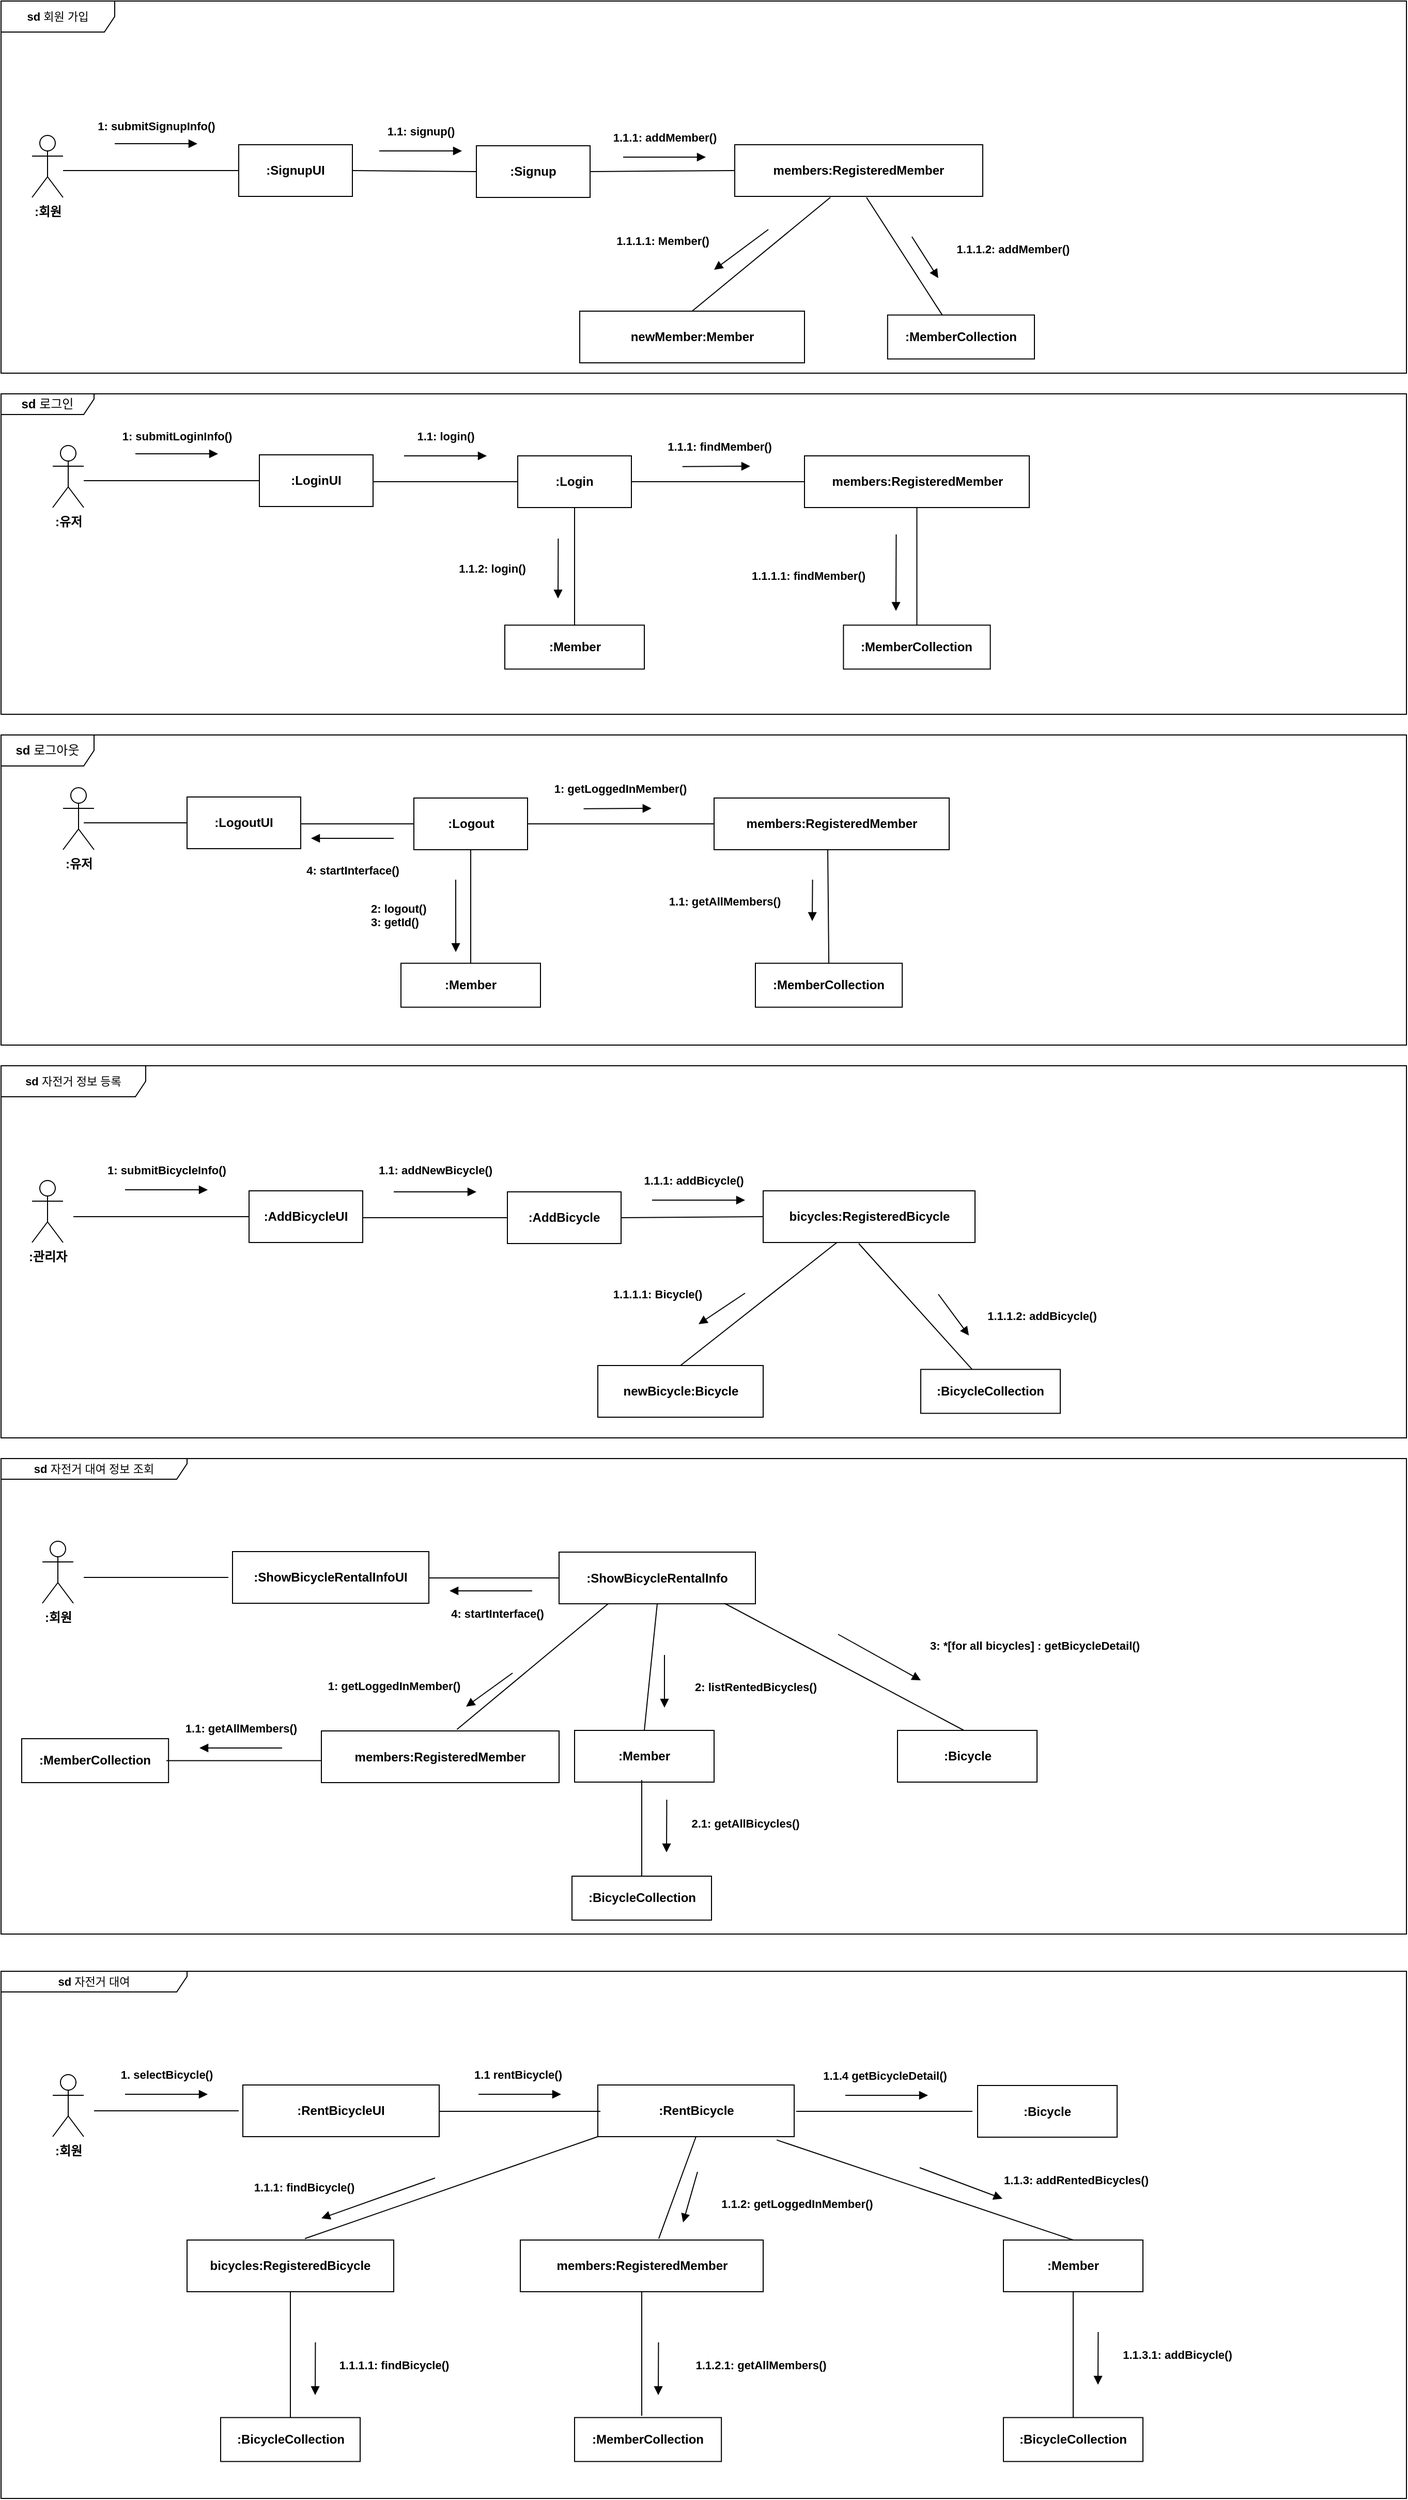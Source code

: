 <mxfile version="27.0.6">
  <diagram name="페이지-1" id="acbt0nLhAi-fUhKICGcB">
    <mxGraphModel dx="1685" dy="775" grid="1" gridSize="10" guides="1" tooltips="1" connect="1" arrows="1" fold="1" page="1" pageScale="1" pageWidth="827" pageHeight="1169" math="0" shadow="0">
      <root>
        <mxCell id="0" />
        <mxCell id="1" parent="0" />
        <mxCell id="moP1IjQAJDg3BQziUJU6-2" value="&lt;font style=&quot;font-size: 11px;&quot;&gt;&lt;b&gt;sd &lt;/b&gt;&lt;font style=&quot;&quot;&gt;회원 가입&lt;/font&gt;&lt;/font&gt;" style="shape=umlFrame;whiteSpace=wrap;html=1;pointerEvents=0;width=110;height=30;" parent="1" vertex="1">
          <mxGeometry x="10" y="30" width="1360" height="360" as="geometry" />
        </mxCell>
        <mxCell id="moP1IjQAJDg3BQziUJU6-4" value="&lt;b&gt;:Signup&lt;/b&gt;" style="html=1;whiteSpace=wrap;" parent="1" vertex="1">
          <mxGeometry x="470" y="170" width="110" height="50" as="geometry" />
        </mxCell>
        <mxCell id="moP1IjQAJDg3BQziUJU6-5" value="&lt;b&gt;:SignupUI&lt;/b&gt;" style="html=1;whiteSpace=wrap;" parent="1" vertex="1">
          <mxGeometry x="240" y="169" width="110" height="50" as="geometry" />
        </mxCell>
        <mxCell id="moP1IjQAJDg3BQziUJU6-6" value="&lt;b&gt;:회원&lt;/b&gt;" style="shape=umlActor;verticalLabelPosition=bottom;verticalAlign=top;html=1;" parent="1" vertex="1">
          <mxGeometry x="40" y="160" width="30" height="60" as="geometry" />
        </mxCell>
        <mxCell id="moP1IjQAJDg3BQziUJU6-9" value="" style="line;strokeWidth=1;fillColor=none;align=left;verticalAlign=middle;spacingTop=-1;spacingLeft=3;spacingRight=3;rotatable=0;labelPosition=right;points=[];portConstraint=eastwest;strokeColor=inherit;" parent="1" vertex="1">
          <mxGeometry x="70" y="190" width="170" height="8" as="geometry" />
        </mxCell>
        <mxCell id="moP1IjQAJDg3BQziUJU6-14" value="&lt;b&gt;1: submitSignupInfo()&lt;/b&gt;" style="html=1;verticalAlign=bottom;endArrow=block;curved=0;rounded=0;" parent="1" edge="1">
          <mxGeometry y="8" width="80" relative="1" as="geometry">
            <mxPoint x="120" y="168" as="sourcePoint" />
            <mxPoint x="200" y="168" as="targetPoint" />
            <mxPoint as="offset" />
          </mxGeometry>
        </mxCell>
        <mxCell id="moP1IjQAJDg3BQziUJU6-16" value="&lt;b&gt;1.1: signup()&lt;/b&gt;" style="html=1;verticalAlign=bottom;endArrow=block;curved=0;rounded=0;" parent="1" edge="1">
          <mxGeometry y="10" width="80" relative="1" as="geometry">
            <mxPoint x="376" y="175" as="sourcePoint" />
            <mxPoint x="456" y="175" as="targetPoint" />
            <mxPoint as="offset" />
          </mxGeometry>
        </mxCell>
        <mxCell id="moP1IjQAJDg3BQziUJU6-27" value="" style="endArrow=none;html=1;rounded=0;exitX=0;exitY=0.5;exitDx=0;exitDy=0;entryX=1;entryY=0.5;entryDx=0;entryDy=0;" parent="1" source="kKvPtTwiiA1jm8snr2tL-1" target="moP1IjQAJDg3BQziUJU6-4" edge="1">
          <mxGeometry width="50" height="50" relative="1" as="geometry">
            <mxPoint x="544.5" y="309" as="sourcePoint" />
            <mxPoint x="544.5" y="219" as="targetPoint" />
          </mxGeometry>
        </mxCell>
        <mxCell id="nvlYyYwGG8XTySucCO5U-1" value="&lt;b&gt;sd&lt;/b&gt; 로그인" style="shape=umlFrame;whiteSpace=wrap;html=1;pointerEvents=0;width=90;height=20;" parent="1" vertex="1">
          <mxGeometry x="10" y="410" width="1360" height="310" as="geometry" />
        </mxCell>
        <mxCell id="nvlYyYwGG8XTySucCO5U-2" value="&lt;b&gt;:Login&lt;/b&gt;" style="html=1;whiteSpace=wrap;" parent="1" vertex="1">
          <mxGeometry x="510" y="470" width="110" height="50" as="geometry" />
        </mxCell>
        <mxCell id="nvlYyYwGG8XTySucCO5U-3" value="&lt;b&gt;:LoginUI&lt;/b&gt;" style="html=1;whiteSpace=wrap;" parent="1" vertex="1">
          <mxGeometry x="260" y="469" width="110" height="50" as="geometry" />
        </mxCell>
        <mxCell id="nvlYyYwGG8XTySucCO5U-4" value="&lt;b&gt;:유저&lt;/b&gt;" style="shape=umlActor;verticalLabelPosition=bottom;verticalAlign=top;html=1;" parent="1" vertex="1">
          <mxGeometry x="60" y="460" width="30" height="60" as="geometry" />
        </mxCell>
        <mxCell id="nvlYyYwGG8XTySucCO5U-5" value="" style="line;strokeWidth=1;fillColor=none;align=left;verticalAlign=middle;spacingTop=-1;spacingLeft=3;spacingRight=3;rotatable=0;labelPosition=right;points=[];portConstraint=eastwest;strokeColor=inherit;" parent="1" vertex="1">
          <mxGeometry x="90" y="490" width="170" height="8" as="geometry" />
        </mxCell>
        <mxCell id="nvlYyYwGG8XTySucCO5U-6" value="" style="line;strokeWidth=1;fillColor=none;align=left;verticalAlign=middle;spacingTop=-1;spacingLeft=3;spacingRight=3;rotatable=0;labelPosition=right;points=[];portConstraint=eastwest;strokeColor=inherit;" parent="1" vertex="1">
          <mxGeometry x="370" y="491" width="140" height="8" as="geometry" />
        </mxCell>
        <mxCell id="nvlYyYwGG8XTySucCO5U-8" value="&lt;b&gt;1: submitLoginInfo()&lt;/b&gt;" style="html=1;verticalAlign=bottom;endArrow=block;curved=0;rounded=0;" parent="1" edge="1">
          <mxGeometry y="8" width="80" relative="1" as="geometry">
            <mxPoint x="140" y="468" as="sourcePoint" />
            <mxPoint x="220" y="468" as="targetPoint" />
            <mxPoint as="offset" />
          </mxGeometry>
        </mxCell>
        <mxCell id="nvlYyYwGG8XTySucCO5U-9" value="&lt;b&gt;1.1: login()&lt;/b&gt;" style="html=1;verticalAlign=bottom;endArrow=block;curved=0;rounded=0;" parent="1" edge="1">
          <mxGeometry y="10" width="80" relative="1" as="geometry">
            <mxPoint x="400" y="470" as="sourcePoint" />
            <mxPoint x="480" y="470" as="targetPoint" />
            <mxPoint as="offset" />
          </mxGeometry>
        </mxCell>
        <mxCell id="nvlYyYwGG8XTySucCO5U-17" value="&lt;b&gt;:Logout&lt;/b&gt;" style="html=1;whiteSpace=wrap;" parent="1" vertex="1">
          <mxGeometry x="409.5" y="801" width="110" height="50" as="geometry" />
        </mxCell>
        <mxCell id="nvlYyYwGG8XTySucCO5U-18" value="&lt;b&gt;:LogoutUI&lt;/b&gt;" style="html=1;whiteSpace=wrap;" parent="1" vertex="1">
          <mxGeometry x="190" y="800" width="110" height="50" as="geometry" />
        </mxCell>
        <mxCell id="nvlYyYwGG8XTySucCO5U-19" value="&lt;b&gt;:유저&lt;/b&gt;" style="shape=umlActor;verticalLabelPosition=bottom;verticalAlign=top;html=1;" parent="1" vertex="1">
          <mxGeometry x="70" y="791" width="30" height="60" as="geometry" />
        </mxCell>
        <mxCell id="nvlYyYwGG8XTySucCO5U-20" value="" style="line;strokeWidth=1;fillColor=none;align=left;verticalAlign=middle;spacingTop=-1;spacingLeft=3;spacingRight=3;rotatable=0;labelPosition=right;points=[];portConstraint=eastwest;strokeColor=inherit;" parent="1" vertex="1">
          <mxGeometry x="90" y="821" width="100" height="8" as="geometry" />
        </mxCell>
        <mxCell id="nvlYyYwGG8XTySucCO5U-21" value="" style="line;strokeWidth=1;fillColor=none;align=left;verticalAlign=middle;spacingTop=-1;spacingLeft=3;spacingRight=3;rotatable=0;labelPosition=right;points=[];portConstraint=eastwest;strokeColor=inherit;" parent="1" vertex="1">
          <mxGeometry x="300" y="822" width="110" height="8" as="geometry" />
        </mxCell>
        <mxCell id="nvlYyYwGG8XTySucCO5U-25" value="&lt;b&gt;sd &lt;/b&gt;로그아웃" style="shape=umlFrame;whiteSpace=wrap;html=1;pointerEvents=0;width=90;height=30;" parent="1" vertex="1">
          <mxGeometry x="10" y="740" width="1360" height="300" as="geometry" />
        </mxCell>
        <mxCell id="nvlYyYwGG8XTySucCO5U-26" value="&lt;font style=&quot;font-size: 11px;&quot;&gt;&lt;b&gt;sd &lt;/b&gt;&lt;font style=&quot;&quot;&gt;자전거 정보 등록&lt;/font&gt;&lt;/font&gt;" style="shape=umlFrame;whiteSpace=wrap;html=1;pointerEvents=0;width=140;height=30;" parent="1" vertex="1">
          <mxGeometry x="10" y="1060" width="1360" height="360" as="geometry" />
        </mxCell>
        <mxCell id="nvlYyYwGG8XTySucCO5U-27" value="&lt;b&gt;:AddBicycle&lt;/b&gt;" style="html=1;whiteSpace=wrap;" parent="1" vertex="1">
          <mxGeometry x="500" y="1182" width="110" height="50" as="geometry" />
        </mxCell>
        <mxCell id="nvlYyYwGG8XTySucCO5U-28" value="&lt;b&gt;:AddBicycleUI&lt;/b&gt;" style="html=1;whiteSpace=wrap;" parent="1" vertex="1">
          <mxGeometry x="250" y="1181" width="110" height="50" as="geometry" />
        </mxCell>
        <mxCell id="nvlYyYwGG8XTySucCO5U-29" value="" style="line;strokeWidth=1;fillColor=none;align=left;verticalAlign=middle;spacingTop=-1;spacingLeft=3;spacingRight=3;rotatable=0;labelPosition=right;points=[];portConstraint=eastwest;strokeColor=inherit;" parent="1" vertex="1">
          <mxGeometry x="80" y="1202" width="170" height="8" as="geometry" />
        </mxCell>
        <mxCell id="nvlYyYwGG8XTySucCO5U-30" value="" style="line;strokeWidth=1;fillColor=none;align=left;verticalAlign=middle;spacingTop=-1;spacingLeft=3;spacingRight=3;rotatable=0;labelPosition=right;points=[];portConstraint=eastwest;strokeColor=inherit;" parent="1" vertex="1">
          <mxGeometry x="360" y="1203" width="140" height="8" as="geometry" />
        </mxCell>
        <mxCell id="nvlYyYwGG8XTySucCO5U-32" value="&lt;b&gt;1: submitBicycleInfo()&lt;/b&gt;" style="html=1;verticalAlign=bottom;endArrow=block;curved=0;rounded=0;" parent="1" edge="1">
          <mxGeometry y="10" width="80" relative="1" as="geometry">
            <mxPoint x="130" y="1180" as="sourcePoint" />
            <mxPoint x="210" y="1180" as="targetPoint" />
            <mxPoint as="offset" />
          </mxGeometry>
        </mxCell>
        <mxCell id="nvlYyYwGG8XTySucCO5U-33" value="&lt;b&gt;1.1: addNewBicycle()&lt;/b&gt;" style="html=1;verticalAlign=bottom;endArrow=block;curved=0;rounded=0;" parent="1" edge="1">
          <mxGeometry y="12" width="80" relative="1" as="geometry">
            <mxPoint x="390" y="1182" as="sourcePoint" />
            <mxPoint x="470" y="1182" as="targetPoint" />
            <mxPoint as="offset" />
          </mxGeometry>
        </mxCell>
        <mxCell id="nvlYyYwGG8XTySucCO5U-34" value="" style="endArrow=none;html=1;rounded=0;exitX=0.5;exitY=0;exitDx=0;exitDy=0;entryX=0.354;entryY=0.98;entryDx=0;entryDy=0;entryPerimeter=0;" parent="1" source="nvlYyYwGG8XTySucCO5U-37" target="kKvPtTwiiA1jm8snr2tL-13" edge="1">
          <mxGeometry width="50" height="50" relative="1" as="geometry">
            <mxPoint x="530.0" y="1481.8" as="sourcePoint" />
            <mxPoint x="480" y="1375" as="targetPoint" />
          </mxGeometry>
        </mxCell>
        <mxCell id="nvlYyYwGG8XTySucCO5U-35" value="&lt;b&gt;1.1.1.1: Bicycle()&lt;/b&gt;" style="html=1;verticalAlign=bottom;endArrow=block;curved=0;rounded=0;" parent="1" edge="1">
          <mxGeometry x="1" y="-45" width="80" relative="1" as="geometry">
            <mxPoint x="730" y="1280" as="sourcePoint" />
            <mxPoint x="685" y="1310" as="targetPoint" />
            <mxPoint x="-15" y="17" as="offset" />
          </mxGeometry>
        </mxCell>
        <mxCell id="nvlYyYwGG8XTySucCO5U-36" value="&lt;b&gt;:관리자&lt;/b&gt;" style="shape=umlActor;verticalLabelPosition=bottom;verticalAlign=top;html=1;" parent="1" vertex="1">
          <mxGeometry x="40" y="1171" width="30" height="60" as="geometry" />
        </mxCell>
        <mxCell id="nvlYyYwGG8XTySucCO5U-37" value="&lt;b&gt;newBicycle:Bicycle&lt;/b&gt;" style="html=1;whiteSpace=wrap;" parent="1" vertex="1">
          <mxGeometry x="587.5" y="1350" width="160" height="50" as="geometry" />
        </mxCell>
        <mxCell id="nvlYyYwGG8XTySucCO5U-38" value="&lt;font style=&quot;font-size: 11px;&quot;&gt;&lt;b&gt;sd &lt;/b&gt;&lt;font style=&quot;&quot;&gt;자전거 대여 정보 조회&lt;/font&gt;&lt;/font&gt;" style="shape=umlFrame;whiteSpace=wrap;html=1;pointerEvents=0;width=180;height=20;" parent="1" vertex="1">
          <mxGeometry x="10" y="1440" width="1360" height="460" as="geometry" />
        </mxCell>
        <mxCell id="nvlYyYwGG8XTySucCO5U-39" value="&lt;b&gt;:ShowBicycleRentalInfo&lt;/b&gt;" style="html=1;whiteSpace=wrap;" parent="1" vertex="1">
          <mxGeometry x="550" y="1530.5" width="190" height="50" as="geometry" />
        </mxCell>
        <mxCell id="nvlYyYwGG8XTySucCO5U-40" value="&lt;b&gt;:ShowBicycleRentalInfoUI&lt;/b&gt;" style="html=1;whiteSpace=wrap;" parent="1" vertex="1">
          <mxGeometry x="234" y="1530" width="190" height="50" as="geometry" />
        </mxCell>
        <mxCell id="nvlYyYwGG8XTySucCO5U-41" value="" style="line;strokeWidth=1;fillColor=none;align=left;verticalAlign=middle;spacingTop=-1;spacingLeft=3;spacingRight=3;rotatable=0;labelPosition=right;points=[];portConstraint=eastwest;strokeColor=inherit;" parent="1" vertex="1">
          <mxGeometry x="90" y="1551" width="140" height="8" as="geometry" />
        </mxCell>
        <mxCell id="nvlYyYwGG8XTySucCO5U-42" value="" style="line;strokeWidth=1;fillColor=none;align=left;verticalAlign=middle;spacingTop=-1;spacingLeft=3;spacingRight=3;rotatable=0;labelPosition=right;points=[];portConstraint=eastwest;strokeColor=inherit;" parent="1" vertex="1">
          <mxGeometry x="424" y="1551.5" width="126" height="8" as="geometry" />
        </mxCell>
        <mxCell id="nvlYyYwGG8XTySucCO5U-43" value="&lt;b&gt;4: startInterface()&lt;/b&gt;" style="html=1;verticalAlign=bottom;endArrow=block;curved=0;rounded=0;" parent="1" edge="1">
          <mxGeometry x="-0.15" y="31" width="80" relative="1" as="geometry">
            <mxPoint x="524" y="1568" as="sourcePoint" />
            <mxPoint x="444" y="1568" as="targetPoint" />
            <mxPoint as="offset" />
          </mxGeometry>
        </mxCell>
        <mxCell id="nvlYyYwGG8XTySucCO5U-46" value="" style="endArrow=none;html=1;rounded=0;exitX=0.5;exitY=0;exitDx=0;exitDy=0;entryX=0.842;entryY=0.99;entryDx=0;entryDy=0;entryPerimeter=0;" parent="1" target="nvlYyYwGG8XTySucCO5U-39" edge="1">
          <mxGeometry width="50" height="50" relative="1" as="geometry">
            <mxPoint x="944.66" y="1704.5" as="sourcePoint" />
            <mxPoint x="944.66" y="1604.5" as="targetPoint" />
          </mxGeometry>
        </mxCell>
        <mxCell id="nvlYyYwGG8XTySucCO5U-47" value="&lt;b&gt;3: *[for all bicycles] : getBicycleDetail()&lt;/b&gt;" style="html=1;verticalAlign=bottom;endArrow=block;curved=0;rounded=0;" parent="1" edge="1">
          <mxGeometry x="1" y="113" width="80" relative="1" as="geometry">
            <mxPoint x="820" y="1610" as="sourcePoint" />
            <mxPoint x="900" y="1654.5" as="targetPoint" />
            <mxPoint x="55" y="74" as="offset" />
          </mxGeometry>
        </mxCell>
        <mxCell id="nvlYyYwGG8XTySucCO5U-48" value="&lt;b&gt;:회원&lt;/b&gt;" style="shape=umlActor;verticalLabelPosition=bottom;verticalAlign=top;html=1;" parent="1" vertex="1">
          <mxGeometry x="50" y="1520" width="30" height="60" as="geometry" />
        </mxCell>
        <mxCell id="nvlYyYwGG8XTySucCO5U-49" value="&lt;b&gt;:Bicycle&lt;/b&gt;" style="html=1;whiteSpace=wrap;" parent="1" vertex="1">
          <mxGeometry x="877.5" y="1703" width="135" height="50" as="geometry" />
        </mxCell>
        <mxCell id="4MyRHnNNQHZquPPOq6WB-30" value="&lt;font style=&quot;font-size: 11px;&quot;&gt;&lt;b&gt;sd &lt;/b&gt;&lt;font style=&quot;&quot;&gt;자전거 대여&lt;/font&gt;&lt;/font&gt;" style="shape=umlFrame;whiteSpace=wrap;html=1;pointerEvents=0;width=180;height=20;" parent="1" vertex="1">
          <mxGeometry x="10" y="1936" width="1360" height="510" as="geometry" />
        </mxCell>
        <mxCell id="4MyRHnNNQHZquPPOq6WB-31" value="&lt;b&gt;:RentBicycle&lt;/b&gt;" style="html=1;whiteSpace=wrap;" parent="1" vertex="1">
          <mxGeometry x="587.5" y="2046" width="190" height="50" as="geometry" />
        </mxCell>
        <mxCell id="4MyRHnNNQHZquPPOq6WB-32" value="&lt;b&gt;:RentBicycleUI&lt;/b&gt;" style="html=1;whiteSpace=wrap;" parent="1" vertex="1">
          <mxGeometry x="244" y="2046" width="190" height="50" as="geometry" />
        </mxCell>
        <mxCell id="4MyRHnNNQHZquPPOq6WB-33" value="" style="line;strokeWidth=1;fillColor=none;align=left;verticalAlign=middle;spacingTop=-1;spacingLeft=3;spacingRight=3;rotatable=0;labelPosition=right;points=[];portConstraint=eastwest;strokeColor=inherit;" parent="1" vertex="1">
          <mxGeometry x="100" y="2067" width="140" height="8" as="geometry" />
        </mxCell>
        <mxCell id="4MyRHnNNQHZquPPOq6WB-34" value="" style="line;strokeWidth=1;fillColor=none;align=left;verticalAlign=middle;spacingTop=-1;spacingLeft=3;spacingRight=3;rotatable=0;labelPosition=right;points=[];portConstraint=eastwest;strokeColor=inherit;" parent="1" vertex="1">
          <mxGeometry x="434" y="2067.5" width="156" height="8" as="geometry" />
        </mxCell>
        <mxCell id="4MyRHnNNQHZquPPOq6WB-36" value="" style="endArrow=none;html=1;rounded=0;exitX=0.5;exitY=0;exitDx=0;exitDy=0;entryX=0.911;entryY=1.064;entryDx=0;entryDy=0;entryPerimeter=0;" parent="1" source="4MyRHnNNQHZquPPOq6WB-39" target="4MyRHnNNQHZquPPOq6WB-31" edge="1">
          <mxGeometry width="50" height="50" relative="1" as="geometry">
            <mxPoint x="912.16" y="2196" as="sourcePoint" />
            <mxPoint x="912.16" y="2096" as="targetPoint" />
          </mxGeometry>
        </mxCell>
        <mxCell id="4MyRHnNNQHZquPPOq6WB-38" value="&lt;b&gt;:회원&lt;/b&gt;" style="shape=umlActor;verticalLabelPosition=bottom;verticalAlign=top;html=1;" parent="1" vertex="1">
          <mxGeometry x="60" y="2036" width="30" height="60" as="geometry" />
        </mxCell>
        <mxCell id="4MyRHnNNQHZquPPOq6WB-39" value="&lt;b&gt;:Member&lt;/b&gt;" style="html=1;whiteSpace=wrap;" parent="1" vertex="1">
          <mxGeometry x="980" y="2196" width="135" height="50" as="geometry" />
        </mxCell>
        <mxCell id="4MyRHnNNQHZquPPOq6WB-41" value="&lt;b&gt;1. selectBicycle()&lt;/b&gt;" style="html=1;verticalAlign=bottom;endArrow=block;curved=0;rounded=0;" parent="1" edge="1">
          <mxGeometry y="10" width="80" relative="1" as="geometry">
            <mxPoint x="130" y="2055" as="sourcePoint" />
            <mxPoint x="210" y="2055" as="targetPoint" />
            <mxPoint as="offset" />
          </mxGeometry>
        </mxCell>
        <mxCell id="4MyRHnNNQHZquPPOq6WB-42" value="&lt;b&gt;1.1 rentBicycle()&lt;/b&gt;" style="html=1;verticalAlign=bottom;endArrow=block;curved=0;rounded=0;" parent="1" edge="1">
          <mxGeometry x="-0.05" y="10" width="80" relative="1" as="geometry">
            <mxPoint x="472" y="2055" as="sourcePoint" />
            <mxPoint x="552" y="2055" as="targetPoint" />
            <mxPoint as="offset" />
          </mxGeometry>
        </mxCell>
        <mxCell id="4MyRHnNNQHZquPPOq6WB-43" value="&lt;b&gt;1.1.3: addRentedBicycles()&lt;/b&gt;" style="html=1;verticalAlign=bottom;endArrow=block;curved=0;rounded=0;" parent="1" edge="1">
          <mxGeometry x="1" y="72" width="80" relative="1" as="geometry">
            <mxPoint x="898.96" y="2126" as="sourcePoint" />
            <mxPoint x="978.96" y="2156" as="targetPoint" />
            <mxPoint x="46" y="58" as="offset" />
          </mxGeometry>
        </mxCell>
        <mxCell id="KVHF5Dy5_9hEab3SbXI--2" value="&lt;b&gt;:Member&lt;/b&gt;" style="html=1;whiteSpace=wrap;" parent="1" vertex="1">
          <mxGeometry x="565" y="1703" width="135" height="50" as="geometry" />
        </mxCell>
        <mxCell id="KVHF5Dy5_9hEab3SbXI--3" value="" style="endArrow=none;html=1;rounded=0;exitX=0.5;exitY=0;exitDx=0;exitDy=0;entryX=0.5;entryY=1;entryDx=0;entryDy=0;" parent="1" source="KVHF5Dy5_9hEab3SbXI--2" target="nvlYyYwGG8XTySucCO5U-39" edge="1">
          <mxGeometry width="50" height="50" relative="1" as="geometry">
            <mxPoint x="890" y="1703" as="sourcePoint" />
            <mxPoint x="890" y="1604" as="targetPoint" />
          </mxGeometry>
        </mxCell>
        <mxCell id="KVHF5Dy5_9hEab3SbXI--4" value="&lt;b&gt;2: listRentedBicycles()&lt;/b&gt;" style="html=1;verticalAlign=bottom;endArrow=block;curved=0;rounded=0;" parent="1" edge="1">
          <mxGeometry x="0.569" y="88" width="80" relative="1" as="geometry">
            <mxPoint x="652" y="1630" as="sourcePoint" />
            <mxPoint x="652" y="1681" as="targetPoint" />
            <mxPoint as="offset" />
          </mxGeometry>
        </mxCell>
        <mxCell id="KVHF5Dy5_9hEab3SbXI--6" value="&lt;b&gt;members:RegisteredMember&lt;/b&gt;" style="html=1;whiteSpace=wrap;" parent="1" vertex="1">
          <mxGeometry x="512.5" y="2196" width="235" height="50" as="geometry" />
        </mxCell>
        <mxCell id="KVHF5Dy5_9hEab3SbXI--7" value="" style="endArrow=none;html=1;rounded=0;exitX=0.57;exitY=-0.027;exitDx=0;exitDy=0;exitPerimeter=0;entryX=0.5;entryY=1;entryDx=0;entryDy=0;" parent="1" source="KVHF5Dy5_9hEab3SbXI--6" target="4MyRHnNNQHZquPPOq6WB-31" edge="1">
          <mxGeometry width="50" height="50" relative="1" as="geometry">
            <mxPoint x="860" y="2196" as="sourcePoint" />
            <mxPoint x="860" y="2097" as="targetPoint" />
          </mxGeometry>
        </mxCell>
        <mxCell id="KVHF5Dy5_9hEab3SbXI--8" value="&lt;b&gt;1.1.2: getLoggedInMember()&lt;/b&gt;" style="html=1;verticalAlign=bottom;endArrow=block;curved=0;rounded=0;" parent="1" edge="1">
          <mxGeometry x="-0.526" y="103" width="80" relative="1" as="geometry">
            <mxPoint x="684" y="2130" as="sourcePoint" />
            <mxPoint x="670" y="2179" as="targetPoint" />
            <mxPoint as="offset" />
          </mxGeometry>
        </mxCell>
        <mxCell id="CLofnSKexCBnrSgRC7de-2" value="&lt;b&gt;4: startInterface()&lt;/b&gt;" style="html=1;verticalAlign=bottom;endArrow=block;curved=0;rounded=0;" parent="1" edge="1">
          <mxGeometry y="40" width="80" relative="1" as="geometry">
            <mxPoint x="390" y="840" as="sourcePoint" />
            <mxPoint x="310" y="840" as="targetPoint" />
            <mxPoint as="offset" />
          </mxGeometry>
        </mxCell>
        <mxCell id="CLofnSKexCBnrSgRC7de-3" value="" style="endArrow=none;html=1;rounded=0;exitX=0.5;exitY=0;exitDx=0;exitDy=0;entryX=0.5;entryY=1;entryDx=0;entryDy=0;" parent="1" source="CLofnSKexCBnrSgRC7de-5" target="nvlYyYwGG8XTySucCO5U-2" edge="1">
          <mxGeometry width="50" height="50" relative="1" as="geometry">
            <mxPoint x="409.29" y="590" as="sourcePoint" />
            <mxPoint x="409.29" y="520" as="targetPoint" />
          </mxGeometry>
        </mxCell>
        <mxCell id="CLofnSKexCBnrSgRC7de-4" value="&lt;b&gt;1.1.2: login()&lt;/b&gt;" style="html=1;verticalAlign=bottom;endArrow=block;curved=0;rounded=0;" parent="1" edge="1">
          <mxGeometry x="0.318" y="-64" width="80" relative="1" as="geometry">
            <mxPoint x="549.21" y="550" as="sourcePoint" />
            <mxPoint x="549" y="608" as="targetPoint" />
            <mxPoint as="offset" />
          </mxGeometry>
        </mxCell>
        <mxCell id="CLofnSKexCBnrSgRC7de-5" value="&lt;b&gt;:Member&lt;/b&gt;" style="html=1;whiteSpace=wrap;" parent="1" vertex="1">
          <mxGeometry x="497.5" y="633.75" width="135" height="42.5" as="geometry" />
        </mxCell>
        <mxCell id="kKvPtTwiiA1jm8snr2tL-1" value="&lt;b&gt;members:RegisteredMember&lt;/b&gt;" style="html=1;whiteSpace=wrap;" parent="1" vertex="1">
          <mxGeometry x="720" y="169" width="240" height="50" as="geometry" />
        </mxCell>
        <mxCell id="kKvPtTwiiA1jm8snr2tL-6" value="" style="endArrow=none;html=1;rounded=0;exitX=0;exitY=0.5;exitDx=0;exitDy=0;entryX=1;entryY=0.5;entryDx=0;entryDy=0;" parent="1" source="kKvPtTwiiA1jm8snr2tL-7" target="nvlYyYwGG8XTySucCO5U-2" edge="1">
          <mxGeometry width="50" height="50" relative="1" as="geometry">
            <mxPoint x="552.5" y="610" as="sourcePoint" />
            <mxPoint x="552.5" y="520" as="targetPoint" />
          </mxGeometry>
        </mxCell>
        <mxCell id="kKvPtTwiiA1jm8snr2tL-7" value="&lt;b&gt;members:RegisteredMember&lt;/b&gt;" style="html=1;whiteSpace=wrap;" parent="1" vertex="1">
          <mxGeometry x="787.5" y="470" width="217.5" height="50" as="geometry" />
        </mxCell>
        <mxCell id="kKvPtTwiiA1jm8snr2tL-8" value="&lt;b&gt;1.1.1: findMember()&lt;/b&gt;" style="html=1;verticalAlign=bottom;endArrow=block;curved=0;rounded=0;" parent="1" edge="1">
          <mxGeometry x="0.088" y="10" width="80" relative="1" as="geometry">
            <mxPoint x="669.35" y="480.4" as="sourcePoint" />
            <mxPoint x="735" y="480" as="targetPoint" />
            <mxPoint as="offset" />
          </mxGeometry>
        </mxCell>
        <mxCell id="kKvPtTwiiA1jm8snr2tL-9" value="" style="endArrow=none;html=1;rounded=0;exitX=0;exitY=0.5;exitDx=0;exitDy=0;entryX=1;entryY=0.5;entryDx=0;entryDy=0;" parent="1" source="kKvPtTwiiA1jm8snr2tL-10" target="nvlYyYwGG8XTySucCO5U-17" edge="1">
          <mxGeometry width="50" height="50" relative="1" as="geometry">
            <mxPoint x="552.5" y="941" as="sourcePoint" />
            <mxPoint x="552.5" y="851" as="targetPoint" />
          </mxGeometry>
        </mxCell>
        <mxCell id="kKvPtTwiiA1jm8snr2tL-10" value="&lt;b&gt;members:RegisteredMember&lt;/b&gt;" style="html=1;whiteSpace=wrap;" parent="1" vertex="1">
          <mxGeometry x="700" y="801" width="227.5" height="50" as="geometry" />
        </mxCell>
        <mxCell id="kKvPtTwiiA1jm8snr2tL-12" value="" style="endArrow=none;html=1;rounded=0;exitX=0;exitY=0.5;exitDx=0;exitDy=0;entryX=1;entryY=0.5;entryDx=0;entryDy=0;" parent="1" source="kKvPtTwiiA1jm8snr2tL-13" target="nvlYyYwGG8XTySucCO5U-27" edge="1">
          <mxGeometry width="50" height="50" relative="1" as="geometry">
            <mxPoint x="490" y="1330" as="sourcePoint" />
            <mxPoint x="490" y="1240" as="targetPoint" />
          </mxGeometry>
        </mxCell>
        <mxCell id="kKvPtTwiiA1jm8snr2tL-13" value="&lt;b&gt;bicycles:RegisteredBicycle&lt;/b&gt;" style="html=1;whiteSpace=wrap;" parent="1" vertex="1">
          <mxGeometry x="747.5" y="1181" width="205" height="50" as="geometry" />
        </mxCell>
        <mxCell id="kKvPtTwiiA1jm8snr2tL-14" value="&lt;b&gt;1.1.1: addBicycle()&lt;/b&gt;" style="html=1;verticalAlign=bottom;endArrow=block;curved=0;rounded=0;" parent="1" edge="1">
          <mxGeometry x="-0.111" y="10" width="80" relative="1" as="geometry">
            <mxPoint x="640" y="1190" as="sourcePoint" />
            <mxPoint x="730" y="1190" as="targetPoint" />
            <mxPoint as="offset" />
          </mxGeometry>
        </mxCell>
        <mxCell id="kKvPtTwiiA1jm8snr2tL-15" value="&lt;b&gt;bicycles:RegisteredBicycle&lt;/b&gt;" style="html=1;whiteSpace=wrap;" parent="1" vertex="1">
          <mxGeometry x="190" y="2196" width="200" height="50" as="geometry" />
        </mxCell>
        <mxCell id="kKvPtTwiiA1jm8snr2tL-16" value="" style="endArrow=none;html=1;rounded=0;exitX=0.57;exitY=-0.027;exitDx=0;exitDy=0;exitPerimeter=0;entryX=0;entryY=1;entryDx=0;entryDy=0;" parent="1" source="kKvPtTwiiA1jm8snr2tL-15" target="4MyRHnNNQHZquPPOq6WB-31" edge="1">
          <mxGeometry width="50" height="50" relative="1" as="geometry">
            <mxPoint x="490" y="2204" as="sourcePoint" />
            <mxPoint x="490" y="2105" as="targetPoint" />
          </mxGeometry>
        </mxCell>
        <mxCell id="kKvPtTwiiA1jm8snr2tL-17" value="&lt;b&gt;1.1.1: findBicycle()&lt;/b&gt;" style="html=1;verticalAlign=bottom;endArrow=block;curved=0;rounded=0;" parent="1" edge="1">
          <mxGeometry x="1" y="-28" width="80" relative="1" as="geometry">
            <mxPoint x="430" y="2136" as="sourcePoint" />
            <mxPoint x="320" y="2175" as="targetPoint" />
            <mxPoint x="-8" y="5" as="offset" />
          </mxGeometry>
        </mxCell>
        <mxCell id="kKvPtTwiiA1jm8snr2tL-18" value="&lt;b&gt;members:RegisteredMember&lt;/b&gt;" style="html=1;whiteSpace=wrap;" parent="1" vertex="1">
          <mxGeometry x="320" y="1703.5" width="230" height="50" as="geometry" />
        </mxCell>
        <mxCell id="kKvPtTwiiA1jm8snr2tL-19" value="" style="endArrow=none;html=1;rounded=0;exitX=0.57;exitY=-0.027;exitDx=0;exitDy=0;exitPerimeter=0;entryX=0.25;entryY=1;entryDx=0;entryDy=0;" parent="1" source="kKvPtTwiiA1jm8snr2tL-18" target="nvlYyYwGG8XTySucCO5U-39" edge="1">
          <mxGeometry width="50" height="50" relative="1" as="geometry">
            <mxPoint x="600" y="1703.5" as="sourcePoint" />
            <mxPoint x="600" y="1604.5" as="targetPoint" />
          </mxGeometry>
        </mxCell>
        <mxCell id="kKvPtTwiiA1jm8snr2tL-20" value="&lt;b&gt;1: getLoggedInMember()&lt;/b&gt;" style="html=1;verticalAlign=bottom;endArrow=block;curved=0;rounded=0;" parent="1" edge="1">
          <mxGeometry x="1" y="-71" width="80" relative="1" as="geometry">
            <mxPoint x="505" y="1647.5" as="sourcePoint" />
            <mxPoint x="460" y="1680" as="targetPoint" />
            <mxPoint x="-28" y="47" as="offset" />
          </mxGeometry>
        </mxCell>
        <mxCell id="gBwXuVbzLufZy-i5T6mZ-4" value="&lt;b&gt;1.1.1: addMember()&lt;/b&gt;" style="html=1;verticalAlign=bottom;endArrow=block;curved=0;rounded=0;" parent="1" edge="1">
          <mxGeometry y="10" width="80" relative="1" as="geometry">
            <mxPoint x="612" y="181" as="sourcePoint" />
            <mxPoint x="692" y="181" as="targetPoint" />
            <mxPoint as="offset" />
          </mxGeometry>
        </mxCell>
        <mxCell id="gBwXuVbzLufZy-i5T6mZ-5" value="" style="endArrow=none;html=1;rounded=0;exitX=0;exitY=0.5;exitDx=0;exitDy=0;entryX=1;entryY=0.5;entryDx=0;entryDy=0;" parent="1" source="moP1IjQAJDg3BQziUJU6-4" target="moP1IjQAJDg3BQziUJU6-5" edge="1">
          <mxGeometry width="50" height="50" relative="1" as="geometry">
            <mxPoint x="470" y="193.5" as="sourcePoint" />
            <mxPoint x="350" y="194.5" as="targetPoint" />
          </mxGeometry>
        </mxCell>
        <mxCell id="gBwXuVbzLufZy-i5T6mZ-7" value="" style="endArrow=none;html=1;rounded=0;exitX=0.5;exitY=0;exitDx=0;exitDy=0;" parent="1" source="gBwXuVbzLufZy-i5T6mZ-8" edge="1">
          <mxGeometry width="50" height="50" relative="1" as="geometry">
            <mxPoint x="812.5" y="310" as="sourcePoint" />
            <mxPoint x="812.5" y="220" as="targetPoint" />
          </mxGeometry>
        </mxCell>
        <mxCell id="gBwXuVbzLufZy-i5T6mZ-8" value="&lt;b&gt;newMember:Member&lt;/b&gt;" style="html=1;whiteSpace=wrap;" parent="1" vertex="1">
          <mxGeometry x="570" y="330" width="217.5" height="50" as="geometry" />
        </mxCell>
        <mxCell id="gBwXuVbzLufZy-i5T6mZ-9" value="&lt;b&gt;1.1.1.1:&amp;nbsp;&lt;/b&gt;&lt;b&gt;Member()&lt;/b&gt;" style="html=1;verticalAlign=bottom;endArrow=block;curved=0;rounded=0;" parent="1" edge="1">
          <mxGeometry x="1" y="-54" width="80" relative="1" as="geometry">
            <mxPoint x="752.5" y="251" as="sourcePoint" />
            <mxPoint x="700" y="290" as="targetPoint" />
            <mxPoint x="-18" y="24" as="offset" />
          </mxGeometry>
        </mxCell>
        <mxCell id="gBwXuVbzLufZy-i5T6mZ-10" value="" style="endArrow=none;html=1;rounded=0;exitX=0.381;exitY=0.046;exitDx=0;exitDy=0;exitPerimeter=0;" parent="1" source="gBwXuVbzLufZy-i5T6mZ-12" edge="1">
          <mxGeometry width="50" height="50" relative="1" as="geometry">
            <mxPoint x="847.5" y="290" as="sourcePoint" />
            <mxPoint x="847.5" y="220" as="targetPoint" />
          </mxGeometry>
        </mxCell>
        <mxCell id="gBwXuVbzLufZy-i5T6mZ-11" value="&lt;b&gt;1.1.1.2: addMember()&lt;/b&gt;" style="html=1;verticalAlign=bottom;endArrow=block;curved=0;rounded=0;" parent="1" edge="1">
          <mxGeometry x="1" y="75" width="80" relative="1" as="geometry">
            <mxPoint x="891.42" y="258" as="sourcePoint" />
            <mxPoint x="916.92" y="298" as="targetPoint" />
            <mxPoint x="9" y="21" as="offset" />
          </mxGeometry>
        </mxCell>
        <mxCell id="gBwXuVbzLufZy-i5T6mZ-12" value="&lt;b&gt;:MemberCollection&lt;/b&gt;" style="html=1;whiteSpace=wrap;" parent="1" vertex="1">
          <mxGeometry x="867.92" y="333.75" width="142.08" height="42.5" as="geometry" />
        </mxCell>
        <mxCell id="gBwXuVbzLufZy-i5T6mZ-13" value="" style="endArrow=none;html=1;rounded=0;exitX=0.5;exitY=0;exitDx=0;exitDy=0;entryX=0.5;entryY=1;entryDx=0;entryDy=0;" parent="1" source="gBwXuVbzLufZy-i5T6mZ-15" target="kKvPtTwiiA1jm8snr2tL-7" edge="1">
          <mxGeometry width="50" height="50" relative="1" as="geometry">
            <mxPoint x="720" y="630" as="sourcePoint" />
            <mxPoint x="854" y="520" as="targetPoint" />
          </mxGeometry>
        </mxCell>
        <mxCell id="gBwXuVbzLufZy-i5T6mZ-15" value="&lt;b&gt;:MemberCollection&lt;/b&gt;" style="html=1;whiteSpace=wrap;" parent="1" vertex="1">
          <mxGeometry x="825.21" y="633.75" width="142.08" height="42.5" as="geometry" />
        </mxCell>
        <mxCell id="gBwXuVbzLufZy-i5T6mZ-16" value="&lt;b&gt;1.1.1.1: find&lt;/b&gt;&lt;b&gt;Member()&lt;/b&gt;" style="html=1;verticalAlign=bottom;endArrow=block;curved=0;rounded=0;" parent="1" edge="1">
          <mxGeometry x="0.324" y="-85" width="80" relative="1" as="geometry">
            <mxPoint x="876.25" y="546" as="sourcePoint" />
            <mxPoint x="876" y="620" as="targetPoint" />
            <mxPoint as="offset" />
          </mxGeometry>
        </mxCell>
        <mxCell id="gBwXuVbzLufZy-i5T6mZ-17" value="&lt;b&gt;1: getLoggedInMember()&lt;/b&gt;" style="html=1;verticalAlign=bottom;endArrow=block;curved=0;rounded=0;" parent="1" edge="1">
          <mxGeometry x="0.088" y="10" width="80" relative="1" as="geometry">
            <mxPoint x="573.77" y="811.4" as="sourcePoint" />
            <mxPoint x="639.42" y="811" as="targetPoint" />
            <mxPoint as="offset" />
          </mxGeometry>
        </mxCell>
        <mxCell id="gBwXuVbzLufZy-i5T6mZ-21" value="" style="endArrow=none;html=1;rounded=0;exitX=0.5;exitY=0;exitDx=0;exitDy=0;" parent="1" source="gBwXuVbzLufZy-i5T6mZ-22" edge="1">
          <mxGeometry width="50" height="50" relative="1" as="geometry">
            <mxPoint x="642.79" y="960" as="sourcePoint" />
            <mxPoint x="810" y="851" as="targetPoint" />
          </mxGeometry>
        </mxCell>
        <mxCell id="gBwXuVbzLufZy-i5T6mZ-22" value="&lt;b&gt;:MemberCollection&lt;/b&gt;" style="html=1;whiteSpace=wrap;" parent="1" vertex="1">
          <mxGeometry x="740" y="960.85" width="142.08" height="42.5" as="geometry" />
        </mxCell>
        <mxCell id="gBwXuVbzLufZy-i5T6mZ-23" value="&lt;b&gt;1.1: getAll&lt;/b&gt;&lt;b&gt;Members()&lt;/b&gt;" style="html=1;verticalAlign=bottom;endArrow=block;curved=0;rounded=0;" parent="1" edge="1">
          <mxGeometry x="0.531" y="-85" width="80" relative="1" as="geometry">
            <mxPoint x="795.29" y="880" as="sourcePoint" />
            <mxPoint x="795" y="920" as="targetPoint" />
            <mxPoint as="offset" />
          </mxGeometry>
        </mxCell>
        <mxCell id="FN6uFi2FY-VIn-DNgAR3-1" value="" style="endArrow=none;html=1;rounded=0;exitX=0.381;exitY=0.046;exitDx=0;exitDy=0;exitPerimeter=0;" parent="1" source="FN6uFi2FY-VIn-DNgAR3-3" edge="1">
          <mxGeometry width="50" height="50" relative="1" as="geometry">
            <mxPoint x="840" y="1302" as="sourcePoint" />
            <mxPoint x="840" y="1232" as="targetPoint" />
          </mxGeometry>
        </mxCell>
        <mxCell id="FN6uFi2FY-VIn-DNgAR3-2" value="&lt;b&gt;1.1.1.2: addBicycle()&lt;/b&gt;" style="html=1;verticalAlign=bottom;endArrow=block;curved=0;rounded=0;" parent="1" edge="1">
          <mxGeometry x="1" y="71" width="80" relative="1" as="geometry">
            <mxPoint x="917.0" y="1281" as="sourcePoint" />
            <mxPoint x="946.58" y="1321" as="targetPoint" />
            <mxPoint x="13" y="32" as="offset" />
          </mxGeometry>
        </mxCell>
        <mxCell id="FN6uFi2FY-VIn-DNgAR3-3" value="&lt;b&gt;:BicycleCollection&lt;/b&gt;" style="html=1;whiteSpace=wrap;" parent="1" vertex="1">
          <mxGeometry x="900.0" y="1353.75" width="135" height="42.5" as="geometry" />
        </mxCell>
        <mxCell id="FN6uFi2FY-VIn-DNgAR3-4" value="&lt;b&gt;:MemberCollection&lt;/b&gt;" style="html=1;whiteSpace=wrap;" parent="1" vertex="1">
          <mxGeometry x="30" y="1711" width="142.08" height="42.5" as="geometry" />
        </mxCell>
        <mxCell id="FN6uFi2FY-VIn-DNgAR3-5" value="&lt;b&gt;1.1: getAllMembers()&lt;/b&gt;" style="html=1;verticalAlign=bottom;endArrow=block;curved=0;rounded=0;" parent="1" edge="1">
          <mxGeometry y="-10" width="80" relative="1" as="geometry">
            <mxPoint x="282" y="1720" as="sourcePoint" />
            <mxPoint x="202" y="1720" as="targetPoint" />
            <mxPoint as="offset" />
          </mxGeometry>
        </mxCell>
        <mxCell id="FN6uFi2FY-VIn-DNgAR3-6" value="" style="line;strokeWidth=1;fillColor=none;align=left;verticalAlign=middle;spacingTop=-1;spacingLeft=3;spacingRight=3;rotatable=0;labelPosition=right;points=[];portConstraint=eastwest;strokeColor=inherit;" parent="1" vertex="1">
          <mxGeometry x="170" y="1728.25" width="150" height="8" as="geometry" />
        </mxCell>
        <mxCell id="FN6uFi2FY-VIn-DNgAR3-9" value="" style="endArrow=none;html=1;rounded=0;exitX=0.5;exitY=0;exitDx=0;exitDy=0;entryX=0.5;entryY=1;entryDx=0;entryDy=0;" parent="1" source="FN6uFi2FY-VIn-DNgAR3-11" target="kKvPtTwiiA1jm8snr2tL-15" edge="1">
          <mxGeometry width="50" height="50" relative="1" as="geometry">
            <mxPoint x="394.715" y="2379.705" as="sourcePoint" />
            <mxPoint x="283.28" y="2256" as="targetPoint" />
          </mxGeometry>
        </mxCell>
        <mxCell id="FN6uFi2FY-VIn-DNgAR3-10" value="&lt;b&gt;1.1.1.1: findBicycle()&lt;/b&gt;" style="html=1;verticalAlign=bottom;endArrow=block;curved=0;rounded=0;" parent="1" edge="1">
          <mxGeometry x="0.203" y="76" width="80" relative="1" as="geometry">
            <mxPoint x="314.21" y="2295" as="sourcePoint" />
            <mxPoint x="314" y="2346" as="targetPoint" />
            <mxPoint as="offset" />
          </mxGeometry>
        </mxCell>
        <mxCell id="FN6uFi2FY-VIn-DNgAR3-11" value="&lt;b&gt;:BicycleCollection&lt;/b&gt;" style="html=1;whiteSpace=wrap;" parent="1" vertex="1">
          <mxGeometry x="222.5" y="2367.75" width="135" height="42.5" as="geometry" />
        </mxCell>
        <mxCell id="FN6uFi2FY-VIn-DNgAR3-12" value="&lt;b&gt;:MemberCollection&lt;/b&gt;" style="html=1;whiteSpace=wrap;" parent="1" vertex="1">
          <mxGeometry x="565" y="2367.75" width="142.08" height="42.5" as="geometry" />
        </mxCell>
        <mxCell id="FN6uFi2FY-VIn-DNgAR3-15" value="" style="endArrow=none;html=1;rounded=0;entryX=0.5;entryY=1;entryDx=0;entryDy=0;" parent="1" target="KVHF5Dy5_9hEab3SbXI--6" edge="1">
          <mxGeometry width="50" height="50" relative="1" as="geometry">
            <mxPoint x="630" y="2366" as="sourcePoint" />
            <mxPoint x="635.54" y="2256" as="targetPoint" />
          </mxGeometry>
        </mxCell>
        <mxCell id="FN6uFi2FY-VIn-DNgAR3-16" value="&lt;b&gt;1.1.2.1:&amp;nbsp;&lt;/b&gt;&lt;b&gt;getAllMembers()&lt;/b&gt;" style="html=1;verticalAlign=bottom;endArrow=block;curved=0;rounded=0;" parent="1" edge="1">
          <mxGeometry x="0.2" y="99" width="80" relative="1" as="geometry">
            <mxPoint x="646.21" y="2295" as="sourcePoint" />
            <mxPoint x="646" y="2346" as="targetPoint" />
            <mxPoint as="offset" />
          </mxGeometry>
        </mxCell>
        <mxCell id="FN6uFi2FY-VIn-DNgAR3-17" value="" style="endArrow=none;html=1;rounded=0;exitX=0.5;exitY=0;exitDx=0;exitDy=0;entryX=0.5;entryY=1;entryDx=0;entryDy=0;" parent="1" source="FN6uFi2FY-VIn-DNgAR3-19" target="4MyRHnNNQHZquPPOq6WB-39" edge="1">
          <mxGeometry width="50" height="50" relative="1" as="geometry">
            <mxPoint x="1152.215" y="2369.705" as="sourcePoint" />
            <mxPoint x="1047.5" y="2236" as="targetPoint" />
          </mxGeometry>
        </mxCell>
        <mxCell id="FN6uFi2FY-VIn-DNgAR3-18" value="&lt;b&gt;1.1.3.1: addBicycle()&lt;/b&gt;" style="html=1;verticalAlign=bottom;endArrow=block;curved=0;rounded=0;" parent="1" edge="1">
          <mxGeometry x="0.216" y="76" width="80" relative="1" as="geometry">
            <mxPoint x="1071.71" y="2285" as="sourcePoint" />
            <mxPoint x="1071.5" y="2336" as="targetPoint" />
            <mxPoint as="offset" />
          </mxGeometry>
        </mxCell>
        <mxCell id="FN6uFi2FY-VIn-DNgAR3-19" value="&lt;b&gt;:BicycleCollection&lt;/b&gt;" style="html=1;whiteSpace=wrap;" parent="1" vertex="1">
          <mxGeometry x="980" y="2367.75" width="135" height="42.5" as="geometry" />
        </mxCell>
        <mxCell id="FN6uFi2FY-VIn-DNgAR3-20" value="" style="endArrow=none;html=1;rounded=0;entryX=0.5;entryY=1;entryDx=0;entryDy=0;" parent="1" source="FN6uFi2FY-VIn-DNgAR3-22" target="nvlYyYwGG8XTySucCO5U-17" edge="1">
          <mxGeometry width="50" height="50" relative="1" as="geometry">
            <mxPoint x="502" y="916.1" as="sourcePoint" />
            <mxPoint x="459.81" y="850.0" as="targetPoint" />
          </mxGeometry>
        </mxCell>
        <mxCell id="FN6uFi2FY-VIn-DNgAR3-21" value="&lt;div&gt;&lt;b style=&quot;background-color: light-dark(#ffffff, var(--ge-dark-color, #121212)); color: light-dark(rgb(0, 0, 0), rgb(255, 255, 255));&quot;&gt;2: logout()&lt;br&gt;3: getId()&lt;/b&gt;&lt;/div&gt;" style="html=1;verticalAlign=bottom;endArrow=block;curved=0;rounded=0;align=left;" parent="1" edge="1">
          <mxGeometry x="0.427" y="-84" width="80" relative="1" as="geometry">
            <mxPoint x="450" y="880" as="sourcePoint" />
            <mxPoint x="450.04" y="950" as="targetPoint" />
            <mxPoint as="offset" />
          </mxGeometry>
        </mxCell>
        <mxCell id="FN6uFi2FY-VIn-DNgAR3-22" value="&lt;b&gt;:Member&lt;/b&gt;" style="html=1;whiteSpace=wrap;" parent="1" vertex="1">
          <mxGeometry x="397" y="960.85" width="135" height="42.5" as="geometry" />
        </mxCell>
        <mxCell id="FN6uFi2FY-VIn-DNgAR3-24" value="" style="line;strokeWidth=1;fillColor=none;align=left;verticalAlign=middle;spacingTop=-1;spacingLeft=3;spacingRight=3;rotatable=0;labelPosition=right;points=[];portConstraint=eastwest;strokeColor=inherit;" parent="1" vertex="1">
          <mxGeometry x="779.5" y="2067.5" width="170.5" height="8" as="geometry" />
        </mxCell>
        <mxCell id="FN6uFi2FY-VIn-DNgAR3-25" value="&lt;b&gt;:Bicycle&lt;/b&gt;" style="html=1;whiteSpace=wrap;" parent="1" vertex="1">
          <mxGeometry x="955" y="2046.5" width="135" height="50" as="geometry" />
        </mxCell>
        <mxCell id="FN6uFi2FY-VIn-DNgAR3-26" value="&lt;b&gt;1.1.4 getBicycleDetail()&lt;/b&gt;" style="html=1;verticalAlign=bottom;endArrow=block;curved=0;rounded=0;" parent="1" edge="1">
          <mxGeometry x="-0.05" y="10" width="80" relative="1" as="geometry">
            <mxPoint x="827" y="2056" as="sourcePoint" />
            <mxPoint x="907" y="2056" as="targetPoint" />
            <mxPoint as="offset" />
          </mxGeometry>
        </mxCell>
        <mxCell id="_Fmzijo2iNxmLlWcbkhu-1" value="" style="endArrow=none;html=1;rounded=0;exitX=0.5;exitY=0;exitDx=0;exitDy=0;" parent="1" edge="1">
          <mxGeometry width="50" height="50" relative="1" as="geometry">
            <mxPoint x="630" y="1845" as="sourcePoint" />
            <mxPoint x="630" y="1751" as="targetPoint" />
          </mxGeometry>
        </mxCell>
        <mxCell id="_Fmzijo2iNxmLlWcbkhu-2" value="&lt;b&gt;2.1: getAllBicycles()&lt;/b&gt;" style="html=1;verticalAlign=bottom;endArrow=block;curved=0;rounded=0;" parent="1" edge="1">
          <mxGeometry x="0.233" y="76" width="80" relative="1" as="geometry">
            <mxPoint x="654.21" y="1770" as="sourcePoint" />
            <mxPoint x="654" y="1821" as="targetPoint" />
            <mxPoint as="offset" />
          </mxGeometry>
        </mxCell>
        <mxCell id="_Fmzijo2iNxmLlWcbkhu-3" value="&lt;b&gt;:BicycleCollection&lt;/b&gt;" style="html=1;whiteSpace=wrap;" parent="1" vertex="1">
          <mxGeometry x="562.5" y="1844" width="135" height="42.5" as="geometry" />
        </mxCell>
      </root>
    </mxGraphModel>
  </diagram>
</mxfile>
